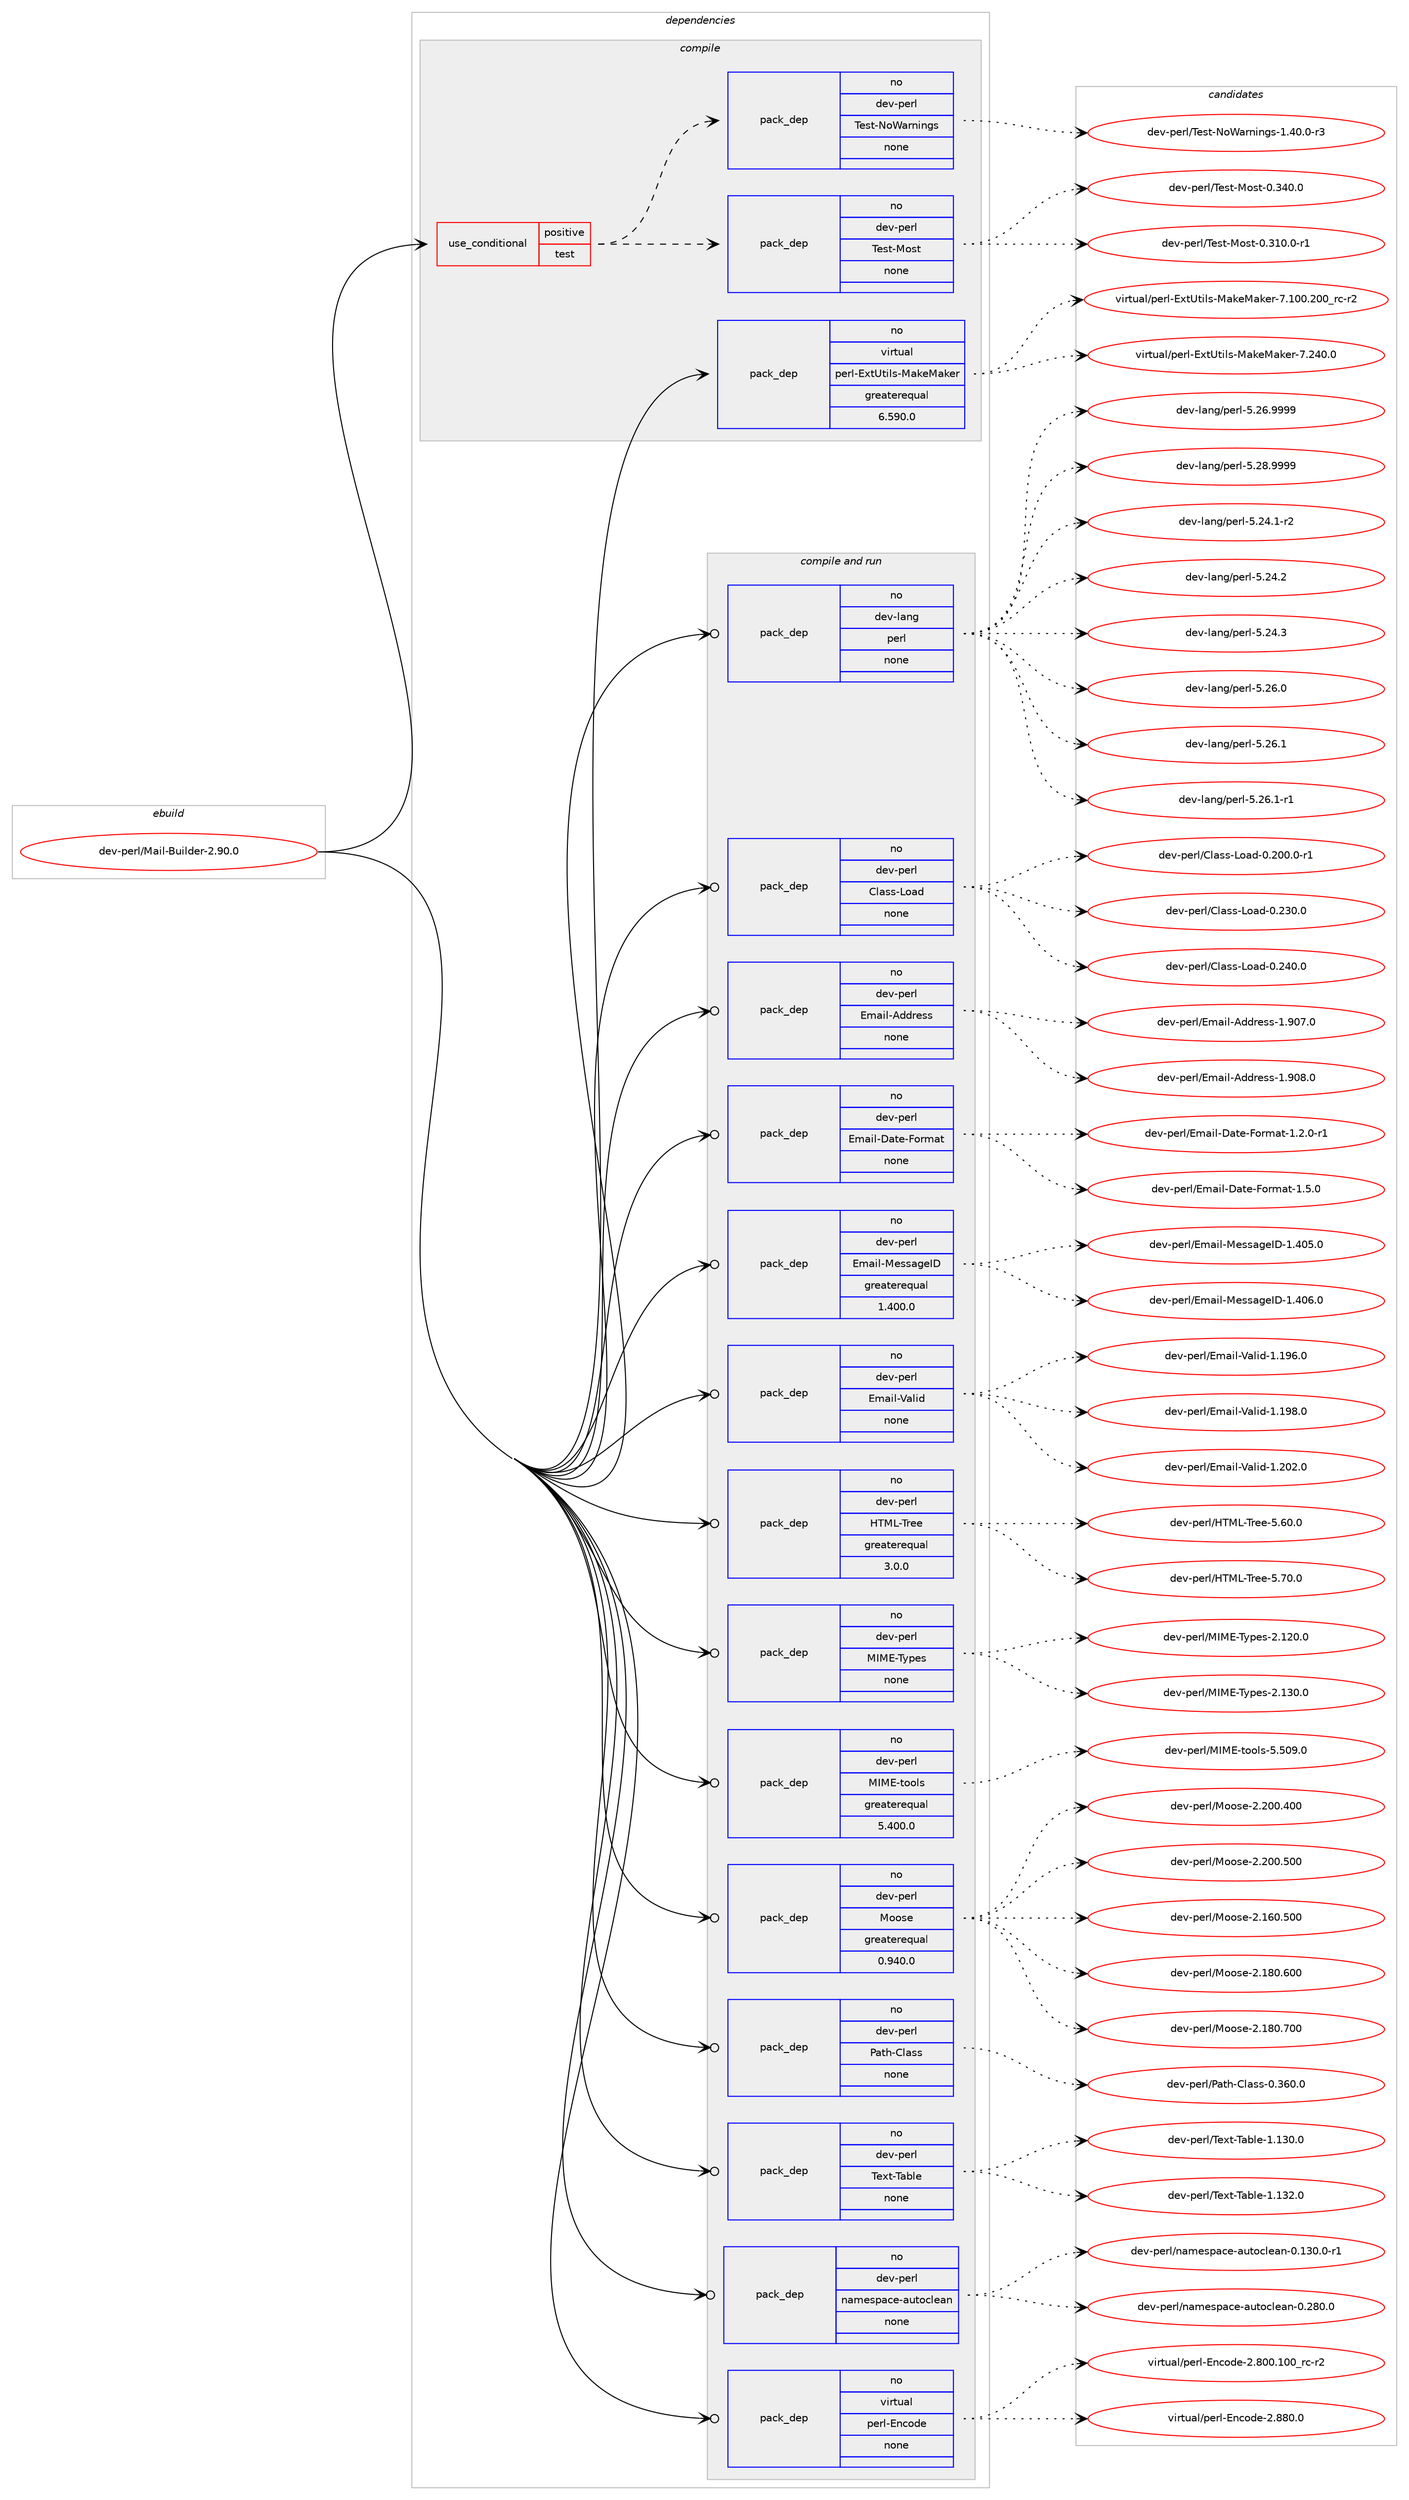 digraph prolog {

# *************
# Graph options
# *************

newrank=true;
concentrate=true;
compound=true;
graph [rankdir=LR,fontname=Helvetica,fontsize=10,ranksep=1.5];#, ranksep=2.5, nodesep=0.2];
edge  [arrowhead=vee];
node  [fontname=Helvetica,fontsize=10];

# **********
# The ebuild
# **********

subgraph cluster_leftcol {
color=gray;
rank=same;
label=<<i>ebuild</i>>;
id [label="dev-perl/Mail-Builder-2.90.0", color=red, width=4, href="../dev-perl/Mail-Builder-2.90.0.svg"];
}

# ****************
# The dependencies
# ****************

subgraph cluster_midcol {
color=gray;
label=<<i>dependencies</i>>;
subgraph cluster_compile {
fillcolor="#eeeeee";
style=filled;
label=<<i>compile</i>>;
subgraph cond27552 {
dependency133651 [label=<<TABLE BORDER="0" CELLBORDER="1" CELLSPACING="0" CELLPADDING="4"><TR><TD ROWSPAN="3" CELLPADDING="10">use_conditional</TD></TR><TR><TD>positive</TD></TR><TR><TD>test</TD></TR></TABLE>>, shape=none, color=red];
subgraph pack102416 {
dependency133652 [label=<<TABLE BORDER="0" CELLBORDER="1" CELLSPACING="0" CELLPADDING="4" WIDTH="220"><TR><TD ROWSPAN="6" CELLPADDING="30">pack_dep</TD></TR><TR><TD WIDTH="110">no</TD></TR><TR><TD>dev-perl</TD></TR><TR><TD>Test-Most</TD></TR><TR><TD>none</TD></TR><TR><TD></TD></TR></TABLE>>, shape=none, color=blue];
}
dependency133651:e -> dependency133652:w [weight=20,style="dashed",arrowhead="vee"];
subgraph pack102417 {
dependency133653 [label=<<TABLE BORDER="0" CELLBORDER="1" CELLSPACING="0" CELLPADDING="4" WIDTH="220"><TR><TD ROWSPAN="6" CELLPADDING="30">pack_dep</TD></TR><TR><TD WIDTH="110">no</TD></TR><TR><TD>dev-perl</TD></TR><TR><TD>Test-NoWarnings</TD></TR><TR><TD>none</TD></TR><TR><TD></TD></TR></TABLE>>, shape=none, color=blue];
}
dependency133651:e -> dependency133653:w [weight=20,style="dashed",arrowhead="vee"];
}
id:e -> dependency133651:w [weight=20,style="solid",arrowhead="vee"];
subgraph pack102418 {
dependency133654 [label=<<TABLE BORDER="0" CELLBORDER="1" CELLSPACING="0" CELLPADDING="4" WIDTH="220"><TR><TD ROWSPAN="6" CELLPADDING="30">pack_dep</TD></TR><TR><TD WIDTH="110">no</TD></TR><TR><TD>virtual</TD></TR><TR><TD>perl-ExtUtils-MakeMaker</TD></TR><TR><TD>greaterequal</TD></TR><TR><TD>6.590.0</TD></TR></TABLE>>, shape=none, color=blue];
}
id:e -> dependency133654:w [weight=20,style="solid",arrowhead="vee"];
}
subgraph cluster_compileandrun {
fillcolor="#eeeeee";
style=filled;
label=<<i>compile and run</i>>;
subgraph pack102419 {
dependency133655 [label=<<TABLE BORDER="0" CELLBORDER="1" CELLSPACING="0" CELLPADDING="4" WIDTH="220"><TR><TD ROWSPAN="6" CELLPADDING="30">pack_dep</TD></TR><TR><TD WIDTH="110">no</TD></TR><TR><TD>dev-lang</TD></TR><TR><TD>perl</TD></TR><TR><TD>none</TD></TR><TR><TD></TD></TR></TABLE>>, shape=none, color=blue];
}
id:e -> dependency133655:w [weight=20,style="solid",arrowhead="odotvee"];
subgraph pack102420 {
dependency133656 [label=<<TABLE BORDER="0" CELLBORDER="1" CELLSPACING="0" CELLPADDING="4" WIDTH="220"><TR><TD ROWSPAN="6" CELLPADDING="30">pack_dep</TD></TR><TR><TD WIDTH="110">no</TD></TR><TR><TD>dev-perl</TD></TR><TR><TD>Class-Load</TD></TR><TR><TD>none</TD></TR><TR><TD></TD></TR></TABLE>>, shape=none, color=blue];
}
id:e -> dependency133656:w [weight=20,style="solid",arrowhead="odotvee"];
subgraph pack102421 {
dependency133657 [label=<<TABLE BORDER="0" CELLBORDER="1" CELLSPACING="0" CELLPADDING="4" WIDTH="220"><TR><TD ROWSPAN="6" CELLPADDING="30">pack_dep</TD></TR><TR><TD WIDTH="110">no</TD></TR><TR><TD>dev-perl</TD></TR><TR><TD>Email-Address</TD></TR><TR><TD>none</TD></TR><TR><TD></TD></TR></TABLE>>, shape=none, color=blue];
}
id:e -> dependency133657:w [weight=20,style="solid",arrowhead="odotvee"];
subgraph pack102422 {
dependency133658 [label=<<TABLE BORDER="0" CELLBORDER="1" CELLSPACING="0" CELLPADDING="4" WIDTH="220"><TR><TD ROWSPAN="6" CELLPADDING="30">pack_dep</TD></TR><TR><TD WIDTH="110">no</TD></TR><TR><TD>dev-perl</TD></TR><TR><TD>Email-Date-Format</TD></TR><TR><TD>none</TD></TR><TR><TD></TD></TR></TABLE>>, shape=none, color=blue];
}
id:e -> dependency133658:w [weight=20,style="solid",arrowhead="odotvee"];
subgraph pack102423 {
dependency133659 [label=<<TABLE BORDER="0" CELLBORDER="1" CELLSPACING="0" CELLPADDING="4" WIDTH="220"><TR><TD ROWSPAN="6" CELLPADDING="30">pack_dep</TD></TR><TR><TD WIDTH="110">no</TD></TR><TR><TD>dev-perl</TD></TR><TR><TD>Email-MessageID</TD></TR><TR><TD>greaterequal</TD></TR><TR><TD>1.400.0</TD></TR></TABLE>>, shape=none, color=blue];
}
id:e -> dependency133659:w [weight=20,style="solid",arrowhead="odotvee"];
subgraph pack102424 {
dependency133660 [label=<<TABLE BORDER="0" CELLBORDER="1" CELLSPACING="0" CELLPADDING="4" WIDTH="220"><TR><TD ROWSPAN="6" CELLPADDING="30">pack_dep</TD></TR><TR><TD WIDTH="110">no</TD></TR><TR><TD>dev-perl</TD></TR><TR><TD>Email-Valid</TD></TR><TR><TD>none</TD></TR><TR><TD></TD></TR></TABLE>>, shape=none, color=blue];
}
id:e -> dependency133660:w [weight=20,style="solid",arrowhead="odotvee"];
subgraph pack102425 {
dependency133661 [label=<<TABLE BORDER="0" CELLBORDER="1" CELLSPACING="0" CELLPADDING="4" WIDTH="220"><TR><TD ROWSPAN="6" CELLPADDING="30">pack_dep</TD></TR><TR><TD WIDTH="110">no</TD></TR><TR><TD>dev-perl</TD></TR><TR><TD>HTML-Tree</TD></TR><TR><TD>greaterequal</TD></TR><TR><TD>3.0.0</TD></TR></TABLE>>, shape=none, color=blue];
}
id:e -> dependency133661:w [weight=20,style="solid",arrowhead="odotvee"];
subgraph pack102426 {
dependency133662 [label=<<TABLE BORDER="0" CELLBORDER="1" CELLSPACING="0" CELLPADDING="4" WIDTH="220"><TR><TD ROWSPAN="6" CELLPADDING="30">pack_dep</TD></TR><TR><TD WIDTH="110">no</TD></TR><TR><TD>dev-perl</TD></TR><TR><TD>MIME-Types</TD></TR><TR><TD>none</TD></TR><TR><TD></TD></TR></TABLE>>, shape=none, color=blue];
}
id:e -> dependency133662:w [weight=20,style="solid",arrowhead="odotvee"];
subgraph pack102427 {
dependency133663 [label=<<TABLE BORDER="0" CELLBORDER="1" CELLSPACING="0" CELLPADDING="4" WIDTH="220"><TR><TD ROWSPAN="6" CELLPADDING="30">pack_dep</TD></TR><TR><TD WIDTH="110">no</TD></TR><TR><TD>dev-perl</TD></TR><TR><TD>MIME-tools</TD></TR><TR><TD>greaterequal</TD></TR><TR><TD>5.400.0</TD></TR></TABLE>>, shape=none, color=blue];
}
id:e -> dependency133663:w [weight=20,style="solid",arrowhead="odotvee"];
subgraph pack102428 {
dependency133664 [label=<<TABLE BORDER="0" CELLBORDER="1" CELLSPACING="0" CELLPADDING="4" WIDTH="220"><TR><TD ROWSPAN="6" CELLPADDING="30">pack_dep</TD></TR><TR><TD WIDTH="110">no</TD></TR><TR><TD>dev-perl</TD></TR><TR><TD>Moose</TD></TR><TR><TD>greaterequal</TD></TR><TR><TD>0.940.0</TD></TR></TABLE>>, shape=none, color=blue];
}
id:e -> dependency133664:w [weight=20,style="solid",arrowhead="odotvee"];
subgraph pack102429 {
dependency133665 [label=<<TABLE BORDER="0" CELLBORDER="1" CELLSPACING="0" CELLPADDING="4" WIDTH="220"><TR><TD ROWSPAN="6" CELLPADDING="30">pack_dep</TD></TR><TR><TD WIDTH="110">no</TD></TR><TR><TD>dev-perl</TD></TR><TR><TD>Path-Class</TD></TR><TR><TD>none</TD></TR><TR><TD></TD></TR></TABLE>>, shape=none, color=blue];
}
id:e -> dependency133665:w [weight=20,style="solid",arrowhead="odotvee"];
subgraph pack102430 {
dependency133666 [label=<<TABLE BORDER="0" CELLBORDER="1" CELLSPACING="0" CELLPADDING="4" WIDTH="220"><TR><TD ROWSPAN="6" CELLPADDING="30">pack_dep</TD></TR><TR><TD WIDTH="110">no</TD></TR><TR><TD>dev-perl</TD></TR><TR><TD>Text-Table</TD></TR><TR><TD>none</TD></TR><TR><TD></TD></TR></TABLE>>, shape=none, color=blue];
}
id:e -> dependency133666:w [weight=20,style="solid",arrowhead="odotvee"];
subgraph pack102431 {
dependency133667 [label=<<TABLE BORDER="0" CELLBORDER="1" CELLSPACING="0" CELLPADDING="4" WIDTH="220"><TR><TD ROWSPAN="6" CELLPADDING="30">pack_dep</TD></TR><TR><TD WIDTH="110">no</TD></TR><TR><TD>dev-perl</TD></TR><TR><TD>namespace-autoclean</TD></TR><TR><TD>none</TD></TR><TR><TD></TD></TR></TABLE>>, shape=none, color=blue];
}
id:e -> dependency133667:w [weight=20,style="solid",arrowhead="odotvee"];
subgraph pack102432 {
dependency133668 [label=<<TABLE BORDER="0" CELLBORDER="1" CELLSPACING="0" CELLPADDING="4" WIDTH="220"><TR><TD ROWSPAN="6" CELLPADDING="30">pack_dep</TD></TR><TR><TD WIDTH="110">no</TD></TR><TR><TD>virtual</TD></TR><TR><TD>perl-Encode</TD></TR><TR><TD>none</TD></TR><TR><TD></TD></TR></TABLE>>, shape=none, color=blue];
}
id:e -> dependency133668:w [weight=20,style="solid",arrowhead="odotvee"];
}
subgraph cluster_run {
fillcolor="#eeeeee";
style=filled;
label=<<i>run</i>>;
}
}

# **************
# The candidates
# **************

subgraph cluster_choices {
rank=same;
color=gray;
label=<<i>candidates</i>>;

subgraph choice102416 {
color=black;
nodesep=1;
choice100101118451121011141084784101115116457711111511645484651494846484511449 [label="dev-perl/Test-Most-0.310.0-r1", color=red, width=4,href="../dev-perl/Test-Most-0.310.0-r1.svg"];
choice10010111845112101114108478410111511645771111151164548465152484648 [label="dev-perl/Test-Most-0.340.0", color=red, width=4,href="../dev-perl/Test-Most-0.340.0.svg"];
dependency133652:e -> choice100101118451121011141084784101115116457711111511645484651494846484511449:w [style=dotted,weight="100"];
dependency133652:e -> choice10010111845112101114108478410111511645771111151164548465152484648:w [style=dotted,weight="100"];
}
subgraph choice102417 {
color=black;
nodesep=1;
choice10010111845112101114108478410111511645781118797114110105110103115454946524846484511451 [label="dev-perl/Test-NoWarnings-1.40.0-r3", color=red, width=4,href="../dev-perl/Test-NoWarnings-1.40.0-r3.svg"];
dependency133653:e -> choice10010111845112101114108478410111511645781118797114110105110103115454946524846484511451:w [style=dotted,weight="100"];
}
subgraph choice102418 {
color=black;
nodesep=1;
choice118105114116117971084711210111410845691201168511610510811545779710710177971071011144555464948484650484895114994511450 [label="virtual/perl-ExtUtils-MakeMaker-7.100.200_rc-r2", color=red, width=4,href="../virtual/perl-ExtUtils-MakeMaker-7.100.200_rc-r2.svg"];
choice118105114116117971084711210111410845691201168511610510811545779710710177971071011144555465052484648 [label="virtual/perl-ExtUtils-MakeMaker-7.240.0", color=red, width=4,href="../virtual/perl-ExtUtils-MakeMaker-7.240.0.svg"];
dependency133654:e -> choice118105114116117971084711210111410845691201168511610510811545779710710177971071011144555464948484650484895114994511450:w [style=dotted,weight="100"];
dependency133654:e -> choice118105114116117971084711210111410845691201168511610510811545779710710177971071011144555465052484648:w [style=dotted,weight="100"];
}
subgraph choice102419 {
color=black;
nodesep=1;
choice100101118451089711010347112101114108455346505246494511450 [label="dev-lang/perl-5.24.1-r2", color=red, width=4,href="../dev-lang/perl-5.24.1-r2.svg"];
choice10010111845108971101034711210111410845534650524650 [label="dev-lang/perl-5.24.2", color=red, width=4,href="../dev-lang/perl-5.24.2.svg"];
choice10010111845108971101034711210111410845534650524651 [label="dev-lang/perl-5.24.3", color=red, width=4,href="../dev-lang/perl-5.24.3.svg"];
choice10010111845108971101034711210111410845534650544648 [label="dev-lang/perl-5.26.0", color=red, width=4,href="../dev-lang/perl-5.26.0.svg"];
choice10010111845108971101034711210111410845534650544649 [label="dev-lang/perl-5.26.1", color=red, width=4,href="../dev-lang/perl-5.26.1.svg"];
choice100101118451089711010347112101114108455346505446494511449 [label="dev-lang/perl-5.26.1-r1", color=red, width=4,href="../dev-lang/perl-5.26.1-r1.svg"];
choice10010111845108971101034711210111410845534650544657575757 [label="dev-lang/perl-5.26.9999", color=red, width=4,href="../dev-lang/perl-5.26.9999.svg"];
choice10010111845108971101034711210111410845534650564657575757 [label="dev-lang/perl-5.28.9999", color=red, width=4,href="../dev-lang/perl-5.28.9999.svg"];
dependency133655:e -> choice100101118451089711010347112101114108455346505246494511450:w [style=dotted,weight="100"];
dependency133655:e -> choice10010111845108971101034711210111410845534650524650:w [style=dotted,weight="100"];
dependency133655:e -> choice10010111845108971101034711210111410845534650524651:w [style=dotted,weight="100"];
dependency133655:e -> choice10010111845108971101034711210111410845534650544648:w [style=dotted,weight="100"];
dependency133655:e -> choice10010111845108971101034711210111410845534650544649:w [style=dotted,weight="100"];
dependency133655:e -> choice100101118451089711010347112101114108455346505446494511449:w [style=dotted,weight="100"];
dependency133655:e -> choice10010111845108971101034711210111410845534650544657575757:w [style=dotted,weight="100"];
dependency133655:e -> choice10010111845108971101034711210111410845534650564657575757:w [style=dotted,weight="100"];
}
subgraph choice102420 {
color=black;
nodesep=1;
choice1001011184511210111410847671089711511545761119710045484650484846484511449 [label="dev-perl/Class-Load-0.200.0-r1", color=red, width=4,href="../dev-perl/Class-Load-0.200.0-r1.svg"];
choice100101118451121011141084767108971151154576111971004548465051484648 [label="dev-perl/Class-Load-0.230.0", color=red, width=4,href="../dev-perl/Class-Load-0.230.0.svg"];
choice100101118451121011141084767108971151154576111971004548465052484648 [label="dev-perl/Class-Load-0.240.0", color=red, width=4,href="../dev-perl/Class-Load-0.240.0.svg"];
dependency133656:e -> choice1001011184511210111410847671089711511545761119710045484650484846484511449:w [style=dotted,weight="100"];
dependency133656:e -> choice100101118451121011141084767108971151154576111971004548465051484648:w [style=dotted,weight="100"];
dependency133656:e -> choice100101118451121011141084767108971151154576111971004548465052484648:w [style=dotted,weight="100"];
}
subgraph choice102421 {
color=black;
nodesep=1;
choice1001011184511210111410847691099710510845651001001141011151154549465748554648 [label="dev-perl/Email-Address-1.907.0", color=red, width=4,href="../dev-perl/Email-Address-1.907.0.svg"];
choice1001011184511210111410847691099710510845651001001141011151154549465748564648 [label="dev-perl/Email-Address-1.908.0", color=red, width=4,href="../dev-perl/Email-Address-1.908.0.svg"];
dependency133657:e -> choice1001011184511210111410847691099710510845651001001141011151154549465748554648:w [style=dotted,weight="100"];
dependency133657:e -> choice1001011184511210111410847691099710510845651001001141011151154549465748564648:w [style=dotted,weight="100"];
}
subgraph choice102422 {
color=black;
nodesep=1;
choice100101118451121011141084769109971051084568971161014570111114109971164549465046484511449 [label="dev-perl/Email-Date-Format-1.2.0-r1", color=red, width=4,href="../dev-perl/Email-Date-Format-1.2.0-r1.svg"];
choice10010111845112101114108476910997105108456897116101457011111410997116454946534648 [label="dev-perl/Email-Date-Format-1.5.0", color=red, width=4,href="../dev-perl/Email-Date-Format-1.5.0.svg"];
dependency133658:e -> choice100101118451121011141084769109971051084568971161014570111114109971164549465046484511449:w [style=dotted,weight="100"];
dependency133658:e -> choice10010111845112101114108476910997105108456897116101457011111410997116454946534648:w [style=dotted,weight="100"];
}
subgraph choice102423 {
color=black;
nodesep=1;
choice1001011184511210111410847691099710510845771011151159710310173684549465248534648 [label="dev-perl/Email-MessageID-1.405.0", color=red, width=4,href="../dev-perl/Email-MessageID-1.405.0.svg"];
choice1001011184511210111410847691099710510845771011151159710310173684549465248544648 [label="dev-perl/Email-MessageID-1.406.0", color=red, width=4,href="../dev-perl/Email-MessageID-1.406.0.svg"];
dependency133659:e -> choice1001011184511210111410847691099710510845771011151159710310173684549465248534648:w [style=dotted,weight="100"];
dependency133659:e -> choice1001011184511210111410847691099710510845771011151159710310173684549465248544648:w [style=dotted,weight="100"];
}
subgraph choice102424 {
color=black;
nodesep=1;
choice100101118451121011141084769109971051084586971081051004549464957544648 [label="dev-perl/Email-Valid-1.196.0", color=red, width=4,href="../dev-perl/Email-Valid-1.196.0.svg"];
choice100101118451121011141084769109971051084586971081051004549464957564648 [label="dev-perl/Email-Valid-1.198.0", color=red, width=4,href="../dev-perl/Email-Valid-1.198.0.svg"];
choice100101118451121011141084769109971051084586971081051004549465048504648 [label="dev-perl/Email-Valid-1.202.0", color=red, width=4,href="../dev-perl/Email-Valid-1.202.0.svg"];
dependency133660:e -> choice100101118451121011141084769109971051084586971081051004549464957544648:w [style=dotted,weight="100"];
dependency133660:e -> choice100101118451121011141084769109971051084586971081051004549464957564648:w [style=dotted,weight="100"];
dependency133660:e -> choice100101118451121011141084769109971051084586971081051004549465048504648:w [style=dotted,weight="100"];
}
subgraph choice102425 {
color=black;
nodesep=1;
choice100101118451121011141084772847776458411410110145534654484648 [label="dev-perl/HTML-Tree-5.60.0", color=red, width=4,href="../dev-perl/HTML-Tree-5.60.0.svg"];
choice100101118451121011141084772847776458411410110145534655484648 [label="dev-perl/HTML-Tree-5.70.0", color=red, width=4,href="../dev-perl/HTML-Tree-5.70.0.svg"];
dependency133661:e -> choice100101118451121011141084772847776458411410110145534654484648:w [style=dotted,weight="100"];
dependency133661:e -> choice100101118451121011141084772847776458411410110145534655484648:w [style=dotted,weight="100"];
}
subgraph choice102426 {
color=black;
nodesep=1;
choice10010111845112101114108477773776945841211121011154550464950484648 [label="dev-perl/MIME-Types-2.120.0", color=red, width=4,href="../dev-perl/MIME-Types-2.120.0.svg"];
choice10010111845112101114108477773776945841211121011154550464951484648 [label="dev-perl/MIME-Types-2.130.0", color=red, width=4,href="../dev-perl/MIME-Types-2.130.0.svg"];
dependency133662:e -> choice10010111845112101114108477773776945841211121011154550464950484648:w [style=dotted,weight="100"];
dependency133662:e -> choice10010111845112101114108477773776945841211121011154550464951484648:w [style=dotted,weight="100"];
}
subgraph choice102427 {
color=black;
nodesep=1;
choice100101118451121011141084777737769451161111111081154553465348574648 [label="dev-perl/MIME-tools-5.509.0", color=red, width=4,href="../dev-perl/MIME-tools-5.509.0.svg"];
dependency133663:e -> choice100101118451121011141084777737769451161111111081154553465348574648:w [style=dotted,weight="100"];
}
subgraph choice102428 {
color=black;
nodesep=1;
choice10010111845112101114108477711111111510145504649544846534848 [label="dev-perl/Moose-2.160.500", color=red, width=4,href="../dev-perl/Moose-2.160.500.svg"];
choice10010111845112101114108477711111111510145504649564846544848 [label="dev-perl/Moose-2.180.600", color=red, width=4,href="../dev-perl/Moose-2.180.600.svg"];
choice10010111845112101114108477711111111510145504649564846554848 [label="dev-perl/Moose-2.180.700", color=red, width=4,href="../dev-perl/Moose-2.180.700.svg"];
choice10010111845112101114108477711111111510145504650484846524848 [label="dev-perl/Moose-2.200.400", color=red, width=4,href="../dev-perl/Moose-2.200.400.svg"];
choice10010111845112101114108477711111111510145504650484846534848 [label="dev-perl/Moose-2.200.500", color=red, width=4,href="../dev-perl/Moose-2.200.500.svg"];
dependency133664:e -> choice10010111845112101114108477711111111510145504649544846534848:w [style=dotted,weight="100"];
dependency133664:e -> choice10010111845112101114108477711111111510145504649564846544848:w [style=dotted,weight="100"];
dependency133664:e -> choice10010111845112101114108477711111111510145504649564846554848:w [style=dotted,weight="100"];
dependency133664:e -> choice10010111845112101114108477711111111510145504650484846524848:w [style=dotted,weight="100"];
dependency133664:e -> choice10010111845112101114108477711111111510145504650484846534848:w [style=dotted,weight="100"];
}
subgraph choice102429 {
color=black;
nodesep=1;
choice100101118451121011141084780971161044567108971151154548465154484648 [label="dev-perl/Path-Class-0.360.0", color=red, width=4,href="../dev-perl/Path-Class-0.360.0.svg"];
dependency133665:e -> choice100101118451121011141084780971161044567108971151154548465154484648:w [style=dotted,weight="100"];
}
subgraph choice102430 {
color=black;
nodesep=1;
choice100101118451121011141084784101120116458497981081014549464951484648 [label="dev-perl/Text-Table-1.130.0", color=red, width=4,href="../dev-perl/Text-Table-1.130.0.svg"];
choice100101118451121011141084784101120116458497981081014549464951504648 [label="dev-perl/Text-Table-1.132.0", color=red, width=4,href="../dev-perl/Text-Table-1.132.0.svg"];
dependency133666:e -> choice100101118451121011141084784101120116458497981081014549464951484648:w [style=dotted,weight="100"];
dependency133666:e -> choice100101118451121011141084784101120116458497981081014549464951504648:w [style=dotted,weight="100"];
}
subgraph choice102431 {
color=black;
nodesep=1;
choice10010111845112101114108471109710910111511297991014597117116111991081019711045484649514846484511449 [label="dev-perl/namespace-autoclean-0.130.0-r1", color=red, width=4,href="../dev-perl/namespace-autoclean-0.130.0-r1.svg"];
choice1001011184511210111410847110971091011151129799101459711711611199108101971104548465056484648 [label="dev-perl/namespace-autoclean-0.280.0", color=red, width=4,href="../dev-perl/namespace-autoclean-0.280.0.svg"];
dependency133667:e -> choice10010111845112101114108471109710910111511297991014597117116111991081019711045484649514846484511449:w [style=dotted,weight="100"];
dependency133667:e -> choice1001011184511210111410847110971091011151129799101459711711611199108101971104548465056484648:w [style=dotted,weight="100"];
}
subgraph choice102432 {
color=black;
nodesep=1;
choice11810511411611797108471121011141084569110991111001014550465648484649484895114994511450 [label="virtual/perl-Encode-2.800.100_rc-r2", color=red, width=4,href="../virtual/perl-Encode-2.800.100_rc-r2.svg"];
choice11810511411611797108471121011141084569110991111001014550465656484648 [label="virtual/perl-Encode-2.880.0", color=red, width=4,href="../virtual/perl-Encode-2.880.0.svg"];
dependency133668:e -> choice11810511411611797108471121011141084569110991111001014550465648484649484895114994511450:w [style=dotted,weight="100"];
dependency133668:e -> choice11810511411611797108471121011141084569110991111001014550465656484648:w [style=dotted,weight="100"];
}
}

}
